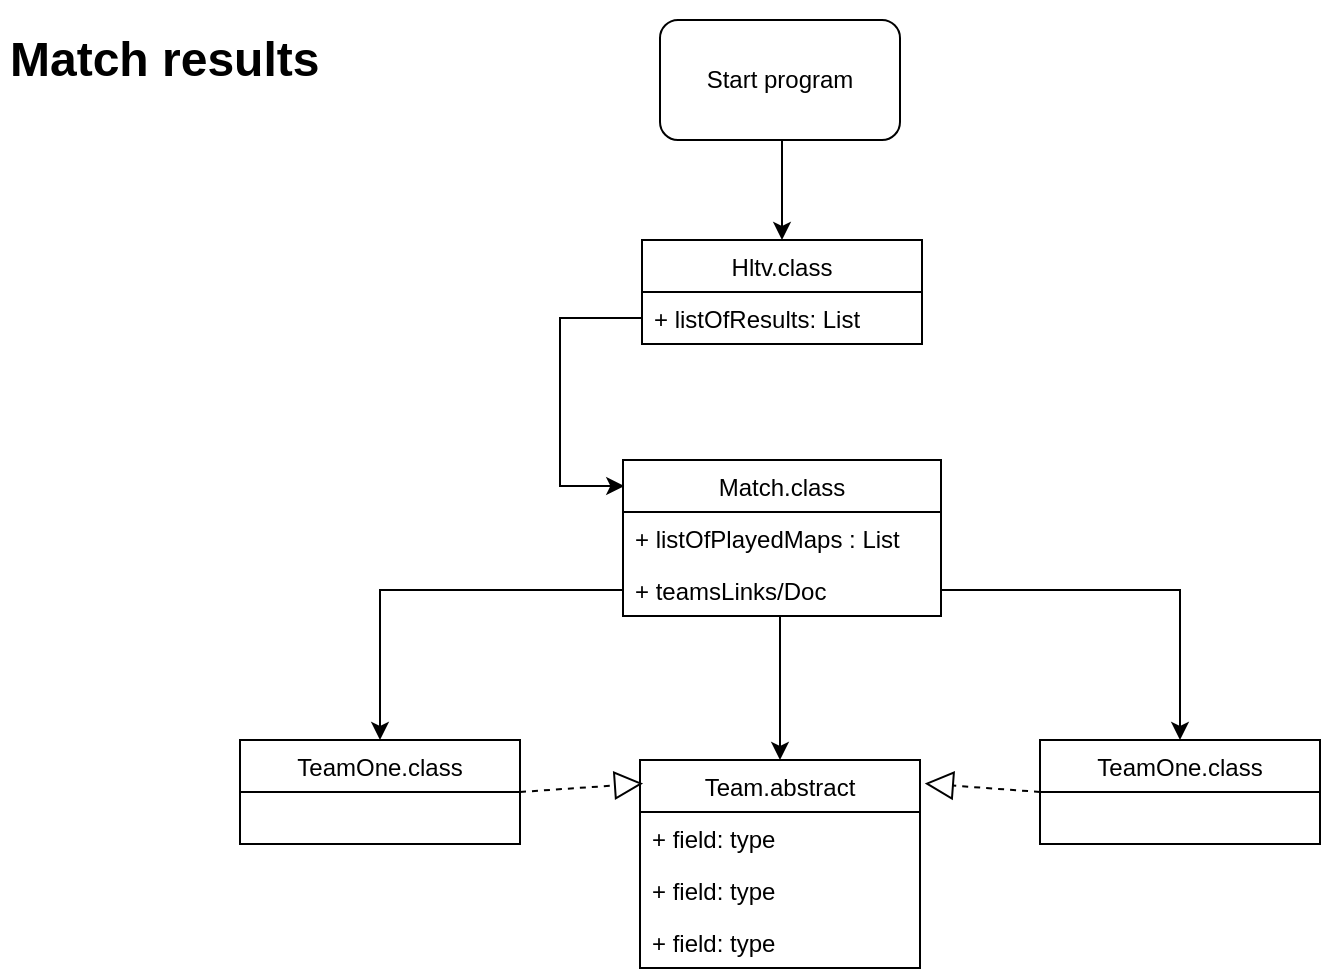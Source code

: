 <mxfile version="13.6.6" type="github">
  <diagram id="62I9_2W94biOmr7M7r5S" name="Page-1">
    <mxGraphModel dx="1422" dy="794" grid="1" gridSize="10" guides="1" tooltips="1" connect="1" arrows="1" fold="1" page="1" pageScale="1" pageWidth="850" pageHeight="1100" math="0" shadow="0">
      <root>
        <mxCell id="0" />
        <mxCell id="1" parent="0" />
        <mxCell id="-9FwggjOsEmCLSf0D_2H-10" style="edgeStyle=elbowEdgeStyle;rounded=0;orthogonalLoop=1;jettySize=auto;html=1;entryX=0.5;entryY=0;entryDx=0;entryDy=0;" edge="1" parent="1" source="-9FwggjOsEmCLSf0D_2H-3" target="-9FwggjOsEmCLSf0D_2H-6">
          <mxGeometry relative="1" as="geometry" />
        </mxCell>
        <mxCell id="-9FwggjOsEmCLSf0D_2H-3" value="Start program" style="rounded=1;whiteSpace=wrap;html=1;" vertex="1" parent="1">
          <mxGeometry x="340" y="10" width="120" height="60" as="geometry" />
        </mxCell>
        <mxCell id="-9FwggjOsEmCLSf0D_2H-4" value="&lt;h1&gt;Match results&lt;/h1&gt;&lt;p&gt;&lt;br&gt;&lt;/p&gt;" style="text;html=1;strokeColor=none;fillColor=none;spacing=5;spacingTop=-20;whiteSpace=wrap;overflow=hidden;rounded=0;" vertex="1" parent="1">
          <mxGeometry x="10" y="10" width="190" height="120" as="geometry" />
        </mxCell>
        <mxCell id="-9FwggjOsEmCLSf0D_2H-6" value="Hltv.class" style="swimlane;fontStyle=0;childLayout=stackLayout;horizontal=1;startSize=26;fillColor=none;horizontalStack=0;resizeParent=1;resizeParentMax=0;resizeLast=0;collapsible=1;marginBottom=0;" vertex="1" parent="1">
          <mxGeometry x="331" y="120" width="140" height="52" as="geometry">
            <mxRectangle x="330" y="120" width="80" height="26" as="alternateBounds" />
          </mxGeometry>
        </mxCell>
        <mxCell id="-9FwggjOsEmCLSf0D_2H-11" value="+ listOfResults: List&#xa;" style="text;strokeColor=none;fillColor=none;align=left;verticalAlign=top;spacingLeft=4;spacingRight=4;overflow=hidden;rotatable=0;points=[[0,0.5],[1,0.5]];portConstraint=eastwest;" vertex="1" parent="-9FwggjOsEmCLSf0D_2H-6">
          <mxGeometry y="26" width="140" height="26" as="geometry" />
        </mxCell>
        <mxCell id="-9FwggjOsEmCLSf0D_2H-12" style="edgeStyle=elbowEdgeStyle;rounded=0;orthogonalLoop=1;jettySize=auto;html=1;entryX=0;entryY=0.5;entryDx=0;entryDy=0;" edge="1" parent="-9FwggjOsEmCLSf0D_2H-6" source="-9FwggjOsEmCLSf0D_2H-11" target="-9FwggjOsEmCLSf0D_2H-11">
          <mxGeometry relative="1" as="geometry" />
        </mxCell>
        <mxCell id="-9FwggjOsEmCLSf0D_2H-23" style="edgeStyle=elbowEdgeStyle;rounded=0;orthogonalLoop=1;jettySize=auto;html=1;entryX=0.004;entryY=0.167;entryDx=0;entryDy=0;entryPerimeter=0;" edge="1" parent="1" source="-9FwggjOsEmCLSf0D_2H-11" target="-9FwggjOsEmCLSf0D_2H-14">
          <mxGeometry relative="1" as="geometry">
            <Array as="points">
              <mxPoint x="290" y="210" />
            </Array>
          </mxGeometry>
        </mxCell>
        <mxCell id="-9FwggjOsEmCLSf0D_2H-41" style="edgeStyle=elbowEdgeStyle;rounded=0;orthogonalLoop=1;jettySize=auto;html=1;" edge="1" parent="1" source="-9FwggjOsEmCLSf0D_2H-14" target="-9FwggjOsEmCLSf0D_2H-37">
          <mxGeometry relative="1" as="geometry" />
        </mxCell>
        <mxCell id="-9FwggjOsEmCLSf0D_2H-14" value="Match.class" style="swimlane;fontStyle=0;childLayout=stackLayout;horizontal=1;startSize=26;fillColor=none;horizontalStack=0;resizeParent=1;resizeParentMax=0;resizeLast=0;collapsible=1;marginBottom=0;" vertex="1" parent="1">
          <mxGeometry x="321.5" y="230" width="159" height="78" as="geometry" />
        </mxCell>
        <mxCell id="-9FwggjOsEmCLSf0D_2H-16" value="+ listOfPlayedMaps : List&#xa;" style="text;strokeColor=none;fillColor=none;align=left;verticalAlign=top;spacingLeft=4;spacingRight=4;overflow=hidden;rotatable=0;points=[[0,0.5],[1,0.5]];portConstraint=eastwest;" vertex="1" parent="-9FwggjOsEmCLSf0D_2H-14">
          <mxGeometry y="26" width="159" height="26" as="geometry" />
        </mxCell>
        <mxCell id="-9FwggjOsEmCLSf0D_2H-20" value="+ teamsLinks/Doc" style="text;strokeColor=none;fillColor=none;align=left;verticalAlign=top;spacingLeft=4;spacingRight=4;overflow=hidden;rotatable=0;points=[[0,0.5],[1,0.5]];portConstraint=eastwest;" vertex="1" parent="-9FwggjOsEmCLSf0D_2H-14">
          <mxGeometry y="52" width="159" height="26" as="geometry" />
        </mxCell>
        <mxCell id="-9FwggjOsEmCLSf0D_2H-37" value="Team.abstract" style="swimlane;fontStyle=0;childLayout=stackLayout;horizontal=1;startSize=26;fillColor=none;horizontalStack=0;resizeParent=1;resizeParentMax=0;resizeLast=0;collapsible=1;marginBottom=0;" vertex="1" parent="1">
          <mxGeometry x="330" y="380" width="140" height="104" as="geometry" />
        </mxCell>
        <mxCell id="-9FwggjOsEmCLSf0D_2H-38" value="+ field: type" style="text;strokeColor=none;fillColor=none;align=left;verticalAlign=top;spacingLeft=4;spacingRight=4;overflow=hidden;rotatable=0;points=[[0,0.5],[1,0.5]];portConstraint=eastwest;" vertex="1" parent="-9FwggjOsEmCLSf0D_2H-37">
          <mxGeometry y="26" width="140" height="26" as="geometry" />
        </mxCell>
        <mxCell id="-9FwggjOsEmCLSf0D_2H-39" value="+ field: type" style="text;strokeColor=none;fillColor=none;align=left;verticalAlign=top;spacingLeft=4;spacingRight=4;overflow=hidden;rotatable=0;points=[[0,0.5],[1,0.5]];portConstraint=eastwest;" vertex="1" parent="-9FwggjOsEmCLSf0D_2H-37">
          <mxGeometry y="52" width="140" height="26" as="geometry" />
        </mxCell>
        <mxCell id="-9FwggjOsEmCLSf0D_2H-40" value="+ field: type" style="text;strokeColor=none;fillColor=none;align=left;verticalAlign=top;spacingLeft=4;spacingRight=4;overflow=hidden;rotatable=0;points=[[0,0.5],[1,0.5]];portConstraint=eastwest;" vertex="1" parent="-9FwggjOsEmCLSf0D_2H-37">
          <mxGeometry y="78" width="140" height="26" as="geometry" />
        </mxCell>
        <mxCell id="-9FwggjOsEmCLSf0D_2H-43" value="" style="endArrow=block;dashed=1;endFill=0;endSize=12;html=1;exitX=1;exitY=0.5;exitDx=0;exitDy=0;entryX=0.011;entryY=0.113;entryDx=0;entryDy=0;entryPerimeter=0;" edge="1" parent="1" source="-9FwggjOsEmCLSf0D_2H-45" target="-9FwggjOsEmCLSf0D_2H-37">
          <mxGeometry width="160" relative="1" as="geometry">
            <mxPoint x="180" y="397" as="sourcePoint" />
            <mxPoint x="310" y="400" as="targetPoint" />
            <Array as="points" />
          </mxGeometry>
        </mxCell>
        <mxCell id="-9FwggjOsEmCLSf0D_2H-44" value="" style="endArrow=block;dashed=1;endFill=0;endSize=12;html=1;entryX=1.017;entryY=0.113;entryDx=0;entryDy=0;entryPerimeter=0;exitX=0;exitY=0.5;exitDx=0;exitDy=0;" edge="1" parent="1" source="-9FwggjOsEmCLSf0D_2H-49" target="-9FwggjOsEmCLSf0D_2H-37">
          <mxGeometry width="160" relative="1" as="geometry">
            <mxPoint x="620" y="392" as="sourcePoint" />
            <mxPoint x="690.04" y="414.57" as="targetPoint" />
          </mxGeometry>
        </mxCell>
        <mxCell id="-9FwggjOsEmCLSf0D_2H-45" value="TeamOne.class" style="swimlane;fontStyle=0;childLayout=stackLayout;horizontal=1;startSize=26;fillColor=none;horizontalStack=0;resizeParent=1;resizeParentMax=0;resizeLast=0;collapsible=1;marginBottom=0;" vertex="1" parent="1">
          <mxGeometry x="130" y="370" width="140" height="52" as="geometry" />
        </mxCell>
        <mxCell id="-9FwggjOsEmCLSf0D_2H-49" value="TeamOne.class" style="swimlane;fontStyle=0;childLayout=stackLayout;horizontal=1;startSize=26;fillColor=none;horizontalStack=0;resizeParent=1;resizeParentMax=0;resizeLast=0;collapsible=1;marginBottom=0;" vertex="1" parent="1">
          <mxGeometry x="530" y="370" width="140" height="52" as="geometry" />
        </mxCell>
        <mxCell id="-9FwggjOsEmCLSf0D_2H-50" style="edgeStyle=elbowEdgeStyle;rounded=0;orthogonalLoop=1;jettySize=auto;html=1;entryX=0.5;entryY=0;entryDx=0;entryDy=0;" edge="1" parent="1" source="-9FwggjOsEmCLSf0D_2H-20" target="-9FwggjOsEmCLSf0D_2H-49">
          <mxGeometry relative="1" as="geometry">
            <Array as="points">
              <mxPoint x="600" y="340" />
            </Array>
          </mxGeometry>
        </mxCell>
        <mxCell id="-9FwggjOsEmCLSf0D_2H-51" style="edgeStyle=elbowEdgeStyle;rounded=0;orthogonalLoop=1;jettySize=auto;html=1;entryX=0.5;entryY=0;entryDx=0;entryDy=0;" edge="1" parent="1" source="-9FwggjOsEmCLSf0D_2H-20" target="-9FwggjOsEmCLSf0D_2H-45">
          <mxGeometry relative="1" as="geometry">
            <Array as="points">
              <mxPoint x="200" y="340" />
            </Array>
          </mxGeometry>
        </mxCell>
      </root>
    </mxGraphModel>
  </diagram>
</mxfile>
